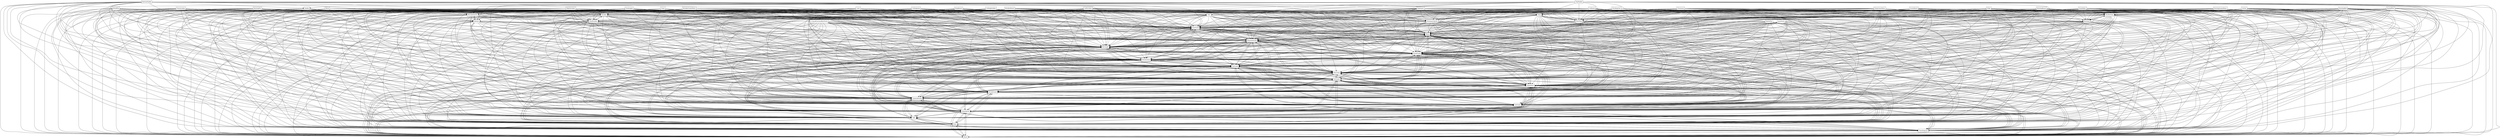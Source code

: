 digraph{
graph [rankdir=TB];
node [shape=box];
edge [arrowhead=normal];
0[label="Wall",]
1[label="Pong",]
2[label="Lane",]
3[label="Pucksupply",]
4[label="Leftpong",]
5[label="SaveGame",]
6[label="Menu",]
7[label="Floorbrickles",]
8[label="PlayBowling",]
9[label="BrickPile",]
10[label="Board",]
11[label="CheckPreviousBestScore",]
12[label="Rightpont",]
13[label="ClassDiagram",]
14[label="Point",]
15[label="Size",]
16[label="Bowling",]
17[label="GameSprite",]
18[label="Leftbrickles",]
19[label="StationarySprite",]
20[label="ListGame",]
21[label="Edge",]
22[label="BowlingPin",]
23[label="PongGameMenu",]
24[label="Brick",]
25[label="Brickles",]
26[label="BowlingGameMenu",]
27[label="Paddle",]
28[label="Gutter",]
29[label="UninstallGame",]
30[label="BottomPaddle",]
31[label="ArcadeGame",]
32[label="GameMenu",]
33[label="SaveScore",]
34[label="Floorpong",]
35[label="EndofAlley",]
36[label="ExitGame",]
37[label="ScoreBoard",]
38[label="MovableSprite",]
39[label="PlayPong",]
40[label="PlayGame",]
41[label="Puck",]
42[label="UseCases",]
43[label="DividingLine",]
44[label="Ceilingbrickles",]
45[label="TopPaddle",]
46[label="Ceilingpong",]
47[label="Initialization",]
48[label="InstallGame",]
49[label="Rightbrickles",]
50[label="Velocity",]
51[label="PlayBrickles",]
52[label="PongBoard",]
53[label="BricklesGameMenu",]
54[label="BowlingBoard",]
55[label="SpritePair",]
56[label="RackofPins",]
57[label="BricklesBoard",]
58[label="Rectangle",]
59[label="BowlingBall",]
60[label="AnimationLoop",]
0->5[label="",]
0->6[label="",]
0->10[label="",]
0->13[label="",]
0->14[label="",]
0->15[label="",]
0->17[label="",]
0->19[label="",]
0->20[label="",]
0->29[label="",]
0->31[label="",]
0->32[label="",]
0->36[label="",]
0->40[label="",]
0->42[label="",]
0->47[label="",]
0->48[label="",]
0->58[label="",]
0->60[label="",]
1->5[label="",]
1->6[label="",]
1->10[label="",]
1->13[label="",]
1->14[label="",]
1->15[label="",]
1->17[label="",]
1->20[label="",]
1->29[label="",]
1->31[label="",]
1->32[label="",]
1->36[label="",]
1->39[label="",]
1->40[label="",]
1->42[label="",]
1->47[label="",]
1->48[label="",]
1->58[label="",]
1->60[label="",]
2->5[label="",]
2->6[label="",]
2->8[label="",]
2->10[label="",]
2->13[label="",]
2->14[label="",]
2->15[label="",]
2->16[label="",]
2->17[label="",]
2->19[label="",]
2->20[label="",]
2->29[label="",]
2->31[label="",]
2->32[label="",]
2->36[label="",]
2->40[label="",]
2->42[label="",]
2->47[label="",]
2->48[label="",]
2->58[label="",]
2->60[label="",]
3->5[label="",]
3->6[label="",]
3->10[label="",]
3->13[label="",]
3->14[label="",]
3->15[label="",]
3->17[label="",]
3->20[label="",]
3->25[label="",]
3->29[label="",]
3->31[label="",]
3->32[label="",]
3->36[label="",]
3->40[label="",]
3->42[label="",]
3->47[label="",]
3->48[label="",]
3->51[label="",]
3->58[label="",]
3->60[label="",]
4->0[label="",]
4->1[label="",]
4->5[label="",]
4->6[label="",]
4->10[label="",]
4->13[label="",]
4->14[label="",]
4->15[label="",]
4->17[label="",]
4->19[label="",]
4->20[label="",]
4->29[label="",]
4->31[label="",]
4->32[label="",]
4->36[label="",]
4->39[label="",]
4->40[label="",]
4->42[label="",]
4->47[label="",]
4->48[label="",]
4->58[label="",]
4->60[label="",]
5->6[label="",]
5->10[label="",]
5->13[label="",]
5->14[label="",]
5->15[label="",]
5->17[label="",]
5->20[label="",]
5->29[label="",]
5->31[label="",]
5->32[label="",]
5->36[label="",]
5->40[label="",]
5->42[label="",]
5->47[label="",]
5->48[label="",]
5->58[label="",]
5->60[label="",]
6->5[label="",]
6->10[label="",]
6->13[label="",]
6->14[label="",]
6->15[label="",]
6->17[label="",]
6->20[label="",]
6->29[label="",]
6->31[label="",]
6->32[label="",]
6->36[label="",]
6->40[label="",]
6->42[label="",]
6->47[label="",]
6->48[label="",]
6->58[label="",]
6->60[label="",]
7->5[label="",]
7->6[label="",]
7->10[label="",]
7->13[label="",]
7->14[label="",]
7->15[label="",]
7->17[label="",]
7->19[label="",]
7->20[label="",]
7->25[label="",]
7->29[label="",]
7->31[label="",]
7->32[label="",]
7->36[label="",]
7->40[label="",]
7->42[label="",]
7->47[label="",]
7->48[label="",]
7->51[label="",]
7->58[label="",]
7->60[label="",]
8->5[label="",]
8->6[label="",]
8->10[label="",]
8->13[label="",]
8->14[label="",]
8->15[label="",]
8->16[label="",]
8->17[label="",]
8->20[label="",]
8->29[label="",]
8->31[label="",]
8->32[label="",]
8->36[label="",]
8->40[label="",]
8->42[label="",]
8->47[label="",]
8->48[label="",]
8->58[label="",]
8->60[label="",]
9->5[label="",]
9->6[label="",]
9->10[label="",]
9->13[label="",]
9->14[label="",]
9->15[label="",]
9->17[label="",]
9->19[label="",]
9->20[label="",]
9->25[label="",]
9->29[label="",]
9->31[label="",]
9->32[label="",]
9->36[label="",]
9->40[label="",]
9->42[label="",]
9->47[label="",]
9->48[label="",]
9->51[label="",]
9->58[label="",]
9->60[label="",]
10->5[label="",]
10->6[label="",]
10->13[label="",]
10->14[label="",]
10->15[label="",]
10->17[label="",]
10->20[label="",]
10->29[label="",]
10->31[label="",]
10->32[label="",]
10->36[label="",]
10->40[label="",]
10->42[label="",]
10->47[label="",]
10->48[label="",]
10->58[label="",]
10->60[label="",]
11->5[label="",]
11->6[label="",]
11->10[label="",]
11->13[label="",]
11->14[label="",]
11->15[label="",]
11->17[label="",]
11->20[label="",]
11->29[label="",]
11->31[label="",]
11->32[label="",]
11->36[label="",]
11->40[label="",]
11->42[label="",]
11->47[label="",]
11->48[label="",]
11->58[label="",]
11->60[label="",]
12->0[label="",]
12->1[label="",]
12->5[label="",]
12->6[label="",]
12->10[label="",]
12->13[label="",]
12->14[label="",]
12->15[label="",]
12->17[label="",]
12->19[label="",]
12->20[label="",]
12->29[label="",]
12->31[label="",]
12->32[label="",]
12->36[label="",]
12->39[label="",]
12->40[label="",]
12->42[label="",]
12->47[label="",]
12->48[label="",]
12->58[label="",]
12->60[label="",]
13->5[label="",]
13->6[label="",]
13->10[label="",]
13->14[label="",]
13->15[label="",]
13->17[label="",]
13->20[label="",]
13->29[label="",]
13->31[label="",]
13->32[label="",]
13->36[label="",]
13->40[label="",]
13->42[label="",]
13->47[label="",]
13->48[label="",]
13->58[label="",]
13->60[label="",]
14->5[label="",]
14->6[label="",]
14->10[label="",]
14->13[label="",]
14->15[label="",]
14->17[label="",]
14->20[label="",]
14->29[label="",]
14->31[label="",]
14->32[label="",]
14->36[label="",]
14->40[label="",]
14->42[label="",]
14->47[label="",]
14->48[label="",]
14->58[label="",]
14->60[label="",]
15->5[label="",]
15->6[label="",]
15->10[label="",]
15->13[label="",]
15->14[label="",]
15->17[label="",]
15->20[label="",]
15->29[label="",]
15->31[label="",]
15->32[label="",]
15->36[label="",]
15->40[label="",]
15->42[label="",]
15->47[label="",]
15->48[label="",]
15->58[label="",]
15->60[label="",]
16->5[label="",]
16->6[label="",]
16->8[label="",]
16->10[label="",]
16->13[label="",]
16->14[label="",]
16->15[label="",]
16->17[label="",]
16->20[label="",]
16->29[label="",]
16->31[label="",]
16->32[label="",]
16->36[label="",]
16->40[label="",]
16->42[label="",]
16->47[label="",]
16->48[label="",]
16->58[label="",]
16->60[label="",]
17->5[label="",]
17->6[label="",]
17->10[label="",]
17->13[label="",]
17->14[label="",]
17->15[label="",]
17->20[label="",]
17->29[label="",]
17->31[label="",]
17->32[label="",]
17->36[label="",]
17->40[label="",]
17->42[label="",]
17->47[label="",]
17->48[label="",]
17->58[label="",]
17->60[label="",]
18->0[label="",]
18->5[label="",]
18->6[label="",]
18->10[label="",]
18->13[label="",]
18->14[label="",]
18->15[label="",]
18->17[label="",]
18->19[label="",]
18->20[label="",]
18->25[label="",]
18->29[label="",]
18->31[label="",]
18->32[label="",]
18->36[label="",]
18->40[label="",]
18->42[label="",]
18->47[label="",]
18->48[label="",]
18->51[label="",]
18->58[label="",]
18->60[label="",]
19->5[label="",]
19->6[label="",]
19->10[label="",]
19->13[label="",]
19->14[label="",]
19->15[label="",]
19->17[label="",]
19->20[label="",]
19->29[label="",]
19->31[label="",]
19->32[label="",]
19->36[label="",]
19->40[label="",]
19->42[label="",]
19->47[label="",]
19->48[label="",]
19->58[label="",]
19->60[label="",]
20->5[label="",]
20->6[label="",]
20->10[label="",]
20->13[label="",]
20->14[label="",]
20->15[label="",]
20->17[label="",]
20->29[label="",]
20->31[label="",]
20->32[label="",]
20->36[label="",]
20->40[label="",]
20->42[label="",]
20->47[label="",]
20->48[label="",]
20->58[label="",]
20->60[label="",]
21->5[label="",]
21->6[label="",]
21->8[label="",]
21->10[label="",]
21->13[label="",]
21->14[label="",]
21->15[label="",]
21->16[label="",]
21->17[label="",]
21->19[label="",]
21->20[label="",]
21->29[label="",]
21->31[label="",]
21->32[label="",]
21->36[label="",]
21->40[label="",]
21->42[label="",]
21->47[label="",]
21->48[label="",]
21->58[label="",]
21->60[label="",]
22->5[label="",]
22->6[label="",]
22->8[label="",]
22->10[label="",]
22->13[label="",]
22->14[label="",]
22->15[label="",]
22->16[label="",]
22->17[label="",]
22->20[label="",]
22->29[label="",]
22->31[label="",]
22->32[label="",]
22->36[label="",]
22->38[label="",]
22->40[label="",]
22->42[label="",]
22->47[label="",]
22->48[label="",]
22->50[label="",]
22->58[label="",]
22->60[label="",]
23->1[label="",]
23->5[label="",]
23->6[label="",]
23->10[label="",]
23->13[label="",]
23->14[label="",]
23->15[label="",]
23->17[label="",]
23->20[label="",]
23->29[label="",]
23->31[label="",]
23->32[label="",]
23->36[label="",]
23->39[label="",]
23->40[label="",]
23->42[label="",]
23->47[label="",]
23->48[label="",]
23->58[label="",]
23->60[label="",]
24->5[label="",]
24->6[label="",]
24->10[label="",]
24->13[label="",]
24->14[label="",]
24->15[label="",]
24->17[label="",]
24->19[label="",]
24->20[label="",]
24->25[label="",]
24->29[label="",]
24->31[label="",]
24->32[label="",]
24->36[label="",]
24->40[label="",]
24->42[label="",]
24->47[label="",]
24->48[label="",]
24->51[label="",]
24->58[label="",]
24->60[label="",]
25->5[label="",]
25->6[label="",]
25->10[label="",]
25->13[label="",]
25->14[label="",]
25->15[label="",]
25->17[label="",]
25->20[label="",]
25->29[label="",]
25->31[label="",]
25->32[label="",]
25->36[label="",]
25->40[label="",]
25->42[label="",]
25->47[label="",]
25->48[label="",]
25->51[label="",]
25->58[label="",]
25->60[label="",]
26->5[label="",]
26->6[label="",]
26->8[label="",]
26->10[label="",]
26->13[label="",]
26->14[label="",]
26->15[label="",]
26->16[label="",]
26->17[label="",]
26->20[label="",]
26->29[label="",]
26->31[label="",]
26->32[label="",]
26->36[label="",]
26->40[label="",]
26->42[label="",]
26->47[label="",]
26->48[label="",]
26->58[label="",]
26->60[label="",]
27->1[label="",]
27->5[label="",]
27->6[label="",]
27->10[label="",]
27->13[label="",]
27->14[label="",]
27->15[label="",]
27->17[label="",]
27->20[label="",]
27->29[label="",]
27->31[label="",]
27->32[label="",]
27->36[label="",]
27->38[label="",]
27->39[label="",]
27->40[label="",]
27->42[label="",]
27->47[label="",]
27->48[label="",]
27->50[label="",]
27->58[label="",]
27->60[label="",]
28->5[label="",]
28->6[label="",]
28->8[label="",]
28->10[label="",]
28->13[label="",]
28->14[label="",]
28->15[label="",]
28->16[label="",]
28->17[label="",]
28->19[label="",]
28->20[label="",]
28->29[label="",]
28->31[label="",]
28->32[label="",]
28->36[label="",]
28->40[label="",]
28->42[label="",]
28->47[label="",]
28->48[label="",]
28->58[label="",]
28->60[label="",]
29->5[label="",]
29->6[label="",]
29->10[label="",]
29->13[label="",]
29->14[label="",]
29->15[label="",]
29->17[label="",]
29->20[label="",]
29->31[label="",]
29->32[label="",]
29->36[label="",]
29->40[label="",]
29->42[label="",]
29->47[label="",]
29->48[label="",]
29->58[label="",]
29->60[label="",]
30->1[label="",]
30->5[label="",]
30->6[label="",]
30->10[label="",]
30->13[label="",]
30->14[label="",]
30->15[label="",]
30->17[label="",]
30->20[label="",]
30->27[label="",]
30->29[label="",]
30->31[label="",]
30->32[label="",]
30->36[label="",]
30->38[label="",]
30->39[label="",]
30->40[label="",]
30->42[label="",]
30->47[label="",]
30->48[label="",]
30->50[label="",]
30->58[label="",]
30->60[label="",]
31->5[label="",]
31->6[label="",]
31->10[label="",]
31->13[label="",]
31->14[label="",]
31->15[label="",]
31->17[label="",]
31->20[label="",]
31->29[label="",]
31->32[label="",]
31->36[label="",]
31->40[label="",]
31->42[label="",]
31->47[label="",]
31->48[label="",]
31->58[label="",]
31->60[label="",]
32->5[label="",]
32->6[label="",]
32->10[label="",]
32->13[label="",]
32->14[label="",]
32->15[label="",]
32->17[label="",]
32->20[label="",]
32->29[label="",]
32->31[label="",]
32->36[label="",]
32->40[label="",]
32->42[label="",]
32->47[label="",]
32->48[label="",]
32->58[label="",]
32->60[label="",]
33->5[label="",]
33->6[label="",]
33->10[label="",]
33->13[label="",]
33->14[label="",]
33->15[label="",]
33->17[label="",]
33->20[label="",]
33->29[label="",]
33->31[label="",]
33->32[label="",]
33->36[label="",]
33->40[label="",]
33->42[label="",]
33->47[label="",]
33->48[label="",]
33->58[label="",]
33->60[label="",]
34->1[label="",]
34->5[label="",]
34->6[label="",]
34->10[label="",]
34->13[label="",]
34->14[label="",]
34->15[label="",]
34->17[label="",]
34->19[label="",]
34->20[label="",]
34->29[label="",]
34->31[label="",]
34->32[label="",]
34->36[label="",]
34->39[label="",]
34->40[label="",]
34->42[label="",]
34->47[label="",]
34->48[label="",]
34->58[label="",]
34->60[label="",]
35->5[label="",]
35->6[label="",]
35->8[label="",]
35->10[label="",]
35->13[label="",]
35->14[label="",]
35->15[label="",]
35->16[label="",]
35->17[label="",]
35->19[label="",]
35->20[label="",]
35->29[label="",]
35->31[label="",]
35->32[label="",]
35->36[label="",]
35->40[label="",]
35->42[label="",]
35->47[label="",]
35->48[label="",]
35->58[label="",]
35->60[label="",]
36->5[label="",]
36->6[label="",]
36->10[label="",]
36->13[label="",]
36->14[label="",]
36->15[label="",]
36->17[label="",]
36->20[label="",]
36->29[label="",]
36->31[label="",]
36->32[label="",]
36->40[label="",]
36->42[label="",]
36->47[label="",]
36->48[label="",]
36->58[label="",]
36->60[label="",]
37->1[label="",]
37->5[label="",]
37->6[label="",]
37->10[label="",]
37->13[label="",]
37->14[label="",]
37->15[label="",]
37->17[label="",]
37->19[label="",]
37->20[label="",]
37->29[label="",]
37->31[label="",]
37->32[label="",]
37->36[label="",]
37->39[label="",]
37->40[label="",]
37->42[label="",]
37->47[label="",]
37->48[label="",]
37->58[label="",]
37->60[label="",]
38->5[label="",]
38->6[label="",]
38->10[label="",]
38->13[label="",]
38->14[label="",]
38->15[label="",]
38->17[label="",]
38->20[label="",]
38->29[label="",]
38->31[label="",]
38->32[label="",]
38->36[label="",]
38->40[label="",]
38->42[label="",]
38->47[label="",]
38->48[label="",]
38->50[label="",]
38->58[label="",]
38->60[label="",]
39->1[label="",]
39->5[label="",]
39->6[label="",]
39->10[label="",]
39->13[label="",]
39->14[label="",]
39->15[label="",]
39->17[label="",]
39->20[label="",]
39->29[label="",]
39->31[label="",]
39->32[label="",]
39->36[label="",]
39->40[label="",]
39->42[label="",]
39->47[label="",]
39->48[label="",]
39->58[label="",]
39->60[label="",]
40->5[label="",]
40->6[label="",]
40->10[label="",]
40->13[label="",]
40->14[label="",]
40->15[label="",]
40->17[label="",]
40->20[label="",]
40->29[label="",]
40->31[label="",]
40->32[label="",]
40->36[label="",]
40->42[label="",]
40->47[label="",]
40->48[label="",]
40->58[label="",]
40->60[label="",]
41->5[label="",]
41->6[label="",]
41->10[label="",]
41->13[label="",]
41->14[label="",]
41->15[label="",]
41->17[label="",]
41->20[label="",]
41->29[label="",]
41->31[label="",]
41->32[label="",]
41->36[label="",]
41->38[label="",]
41->40[label="",]
41->42[label="",]
41->47[label="",]
41->48[label="",]
41->50[label="",]
41->58[label="",]
41->60[label="",]
42->5[label="",]
42->6[label="",]
42->10[label="",]
42->13[label="",]
42->14[label="",]
42->15[label="",]
42->17[label="",]
42->20[label="",]
42->29[label="",]
42->31[label="",]
42->32[label="",]
42->36[label="",]
42->40[label="",]
42->47[label="",]
42->48[label="",]
42->58[label="",]
42->60[label="",]
43->1[label="",]
43->5[label="",]
43->6[label="",]
43->10[label="",]
43->13[label="",]
43->14[label="",]
43->15[label="",]
43->17[label="",]
43->19[label="",]
43->20[label="",]
43->29[label="",]
43->31[label="",]
43->32[label="",]
43->36[label="",]
43->39[label="",]
43->40[label="",]
43->42[label="",]
43->47[label="",]
43->48[label="",]
43->58[label="",]
43->60[label="",]
44->5[label="",]
44->6[label="",]
44->10[label="",]
44->13[label="",]
44->14[label="",]
44->15[label="",]
44->17[label="",]
44->19[label="",]
44->20[label="",]
44->25[label="",]
44->29[label="",]
44->31[label="",]
44->32[label="",]
44->36[label="",]
44->40[label="",]
44->42[label="",]
44->47[label="",]
44->48[label="",]
44->51[label="",]
44->58[label="",]
44->60[label="",]
45->1[label="",]
45->5[label="",]
45->6[label="",]
45->10[label="",]
45->13[label="",]
45->14[label="",]
45->15[label="",]
45->17[label="",]
45->20[label="",]
45->27[label="",]
45->29[label="",]
45->31[label="",]
45->32[label="",]
45->36[label="",]
45->38[label="",]
45->39[label="",]
45->40[label="",]
45->42[label="",]
45->47[label="",]
45->48[label="",]
45->50[label="",]
45->58[label="",]
45->60[label="",]
46->1[label="",]
46->5[label="",]
46->6[label="",]
46->10[label="",]
46->13[label="",]
46->14[label="",]
46->15[label="",]
46->17[label="",]
46->19[label="",]
46->20[label="",]
46->29[label="",]
46->31[label="",]
46->32[label="",]
46->36[label="",]
46->39[label="",]
46->40[label="",]
46->42[label="",]
46->47[label="",]
46->48[label="",]
46->58[label="",]
46->60[label="",]
47->5[label="",]
47->6[label="",]
47->10[label="",]
47->13[label="",]
47->14[label="",]
47->15[label="",]
47->17[label="",]
47->20[label="",]
47->29[label="",]
47->31[label="",]
47->32[label="",]
47->36[label="",]
47->40[label="",]
47->42[label="",]
47->48[label="",]
47->58[label="",]
47->60[label="",]
48->5[label="",]
48->6[label="",]
48->10[label="",]
48->13[label="",]
48->14[label="",]
48->15[label="",]
48->17[label="",]
48->20[label="",]
48->29[label="",]
48->31[label="",]
48->32[label="",]
48->36[label="",]
48->40[label="",]
48->42[label="",]
48->47[label="",]
48->58[label="",]
48->60[label="",]
49->0[label="",]
49->5[label="",]
49->6[label="",]
49->10[label="",]
49->13[label="",]
49->14[label="",]
49->15[label="",]
49->17[label="",]
49->19[label="",]
49->20[label="",]
49->25[label="",]
49->29[label="",]
49->31[label="",]
49->32[label="",]
49->36[label="",]
49->40[label="",]
49->42[label="",]
49->47[label="",]
49->48[label="",]
49->51[label="",]
49->58[label="",]
49->60[label="",]
50->5[label="",]
50->6[label="",]
50->10[label="",]
50->13[label="",]
50->14[label="",]
50->15[label="",]
50->17[label="",]
50->20[label="",]
50->29[label="",]
50->31[label="",]
50->32[label="",]
50->36[label="",]
50->38[label="",]
50->40[label="",]
50->42[label="",]
50->47[label="",]
50->48[label="",]
50->58[label="",]
50->60[label="",]
51->5[label="",]
51->6[label="",]
51->10[label="",]
51->13[label="",]
51->14[label="",]
51->15[label="",]
51->17[label="",]
51->20[label="",]
51->25[label="",]
51->29[label="",]
51->31[label="",]
51->32[label="",]
51->36[label="",]
51->40[label="",]
51->42[label="",]
51->47[label="",]
51->48[label="",]
51->58[label="",]
51->60[label="",]
52->1[label="",]
52->5[label="",]
52->6[label="",]
52->10[label="",]
52->13[label="",]
52->14[label="",]
52->15[label="",]
52->17[label="",]
52->20[label="",]
52->29[label="",]
52->31[label="",]
52->32[label="",]
52->36[label="",]
52->39[label="",]
52->40[label="",]
52->42[label="",]
52->47[label="",]
52->48[label="",]
52->58[label="",]
52->60[label="",]
53->5[label="",]
53->6[label="",]
53->10[label="",]
53->13[label="",]
53->14[label="",]
53->15[label="",]
53->17[label="",]
53->20[label="",]
53->25[label="",]
53->29[label="",]
53->31[label="",]
53->32[label="",]
53->36[label="",]
53->40[label="",]
53->42[label="",]
53->47[label="",]
53->48[label="",]
53->51[label="",]
53->58[label="",]
53->60[label="",]
54->5[label="",]
54->6[label="",]
54->8[label="",]
54->10[label="",]
54->13[label="",]
54->14[label="",]
54->15[label="",]
54->16[label="",]
54->17[label="",]
54->20[label="",]
54->29[label="",]
54->31[label="",]
54->32[label="",]
54->36[label="",]
54->40[label="",]
54->42[label="",]
54->47[label="",]
54->48[label="",]
54->58[label="",]
54->60[label="",]
55->5[label="",]
55->6[label="",]
55->10[label="",]
55->13[label="",]
55->14[label="",]
55->15[label="",]
55->17[label="",]
55->20[label="",]
55->29[label="",]
55->31[label="",]
55->32[label="",]
55->36[label="",]
55->40[label="",]
55->42[label="",]
55->47[label="",]
55->48[label="",]
55->58[label="",]
55->60[label="",]
56->5[label="",]
56->6[label="",]
56->8[label="",]
56->10[label="",]
56->13[label="",]
56->14[label="",]
56->15[label="",]
56->16[label="",]
56->17[label="",]
56->19[label="",]
56->20[label="",]
56->29[label="",]
56->31[label="",]
56->32[label="",]
56->36[label="",]
56->40[label="",]
56->42[label="",]
56->47[label="",]
56->48[label="",]
56->58[label="",]
56->60[label="",]
57->5[label="",]
57->6[label="",]
57->10[label="",]
57->13[label="",]
57->14[label="",]
57->15[label="",]
57->17[label="",]
57->20[label="",]
57->25[label="",]
57->29[label="",]
57->31[label="",]
57->32[label="",]
57->36[label="",]
57->40[label="",]
57->42[label="",]
57->47[label="",]
57->48[label="",]
57->51[label="",]
57->58[label="",]
57->60[label="",]
58->5[label="",]
58->6[label="",]
58->10[label="",]
58->13[label="",]
58->14[label="",]
58->15[label="",]
58->17[label="",]
58->20[label="",]
58->29[label="",]
58->31[label="",]
58->32[label="",]
58->36[label="",]
58->40[label="",]
58->42[label="",]
58->47[label="",]
58->48[label="",]
58->60[label="",]
59->5[label="",]
59->6[label="",]
59->8[label="",]
59->10[label="",]
59->13[label="",]
59->14[label="",]
59->15[label="",]
59->16[label="",]
59->17[label="",]
59->20[label="",]
59->29[label="",]
59->31[label="",]
59->32[label="",]
59->36[label="",]
59->38[label="",]
59->40[label="",]
59->42[label="",]
59->47[label="",]
59->48[label="",]
59->50[label="",]
59->58[label="",]
59->60[label="",]
60->5[label="",]
60->6[label="",]
60->10[label="",]
60->13[label="",]
60->14[label="",]
60->15[label="",]
60->17[label="",]
60->20[label="",]
60->29[label="",]
60->31[label="",]
60->32[label="",]
60->36[label="",]
60->40[label="",]
60->42[label="",]
60->47[label="",]
60->48[label="",]
60->58[label="",]
}
